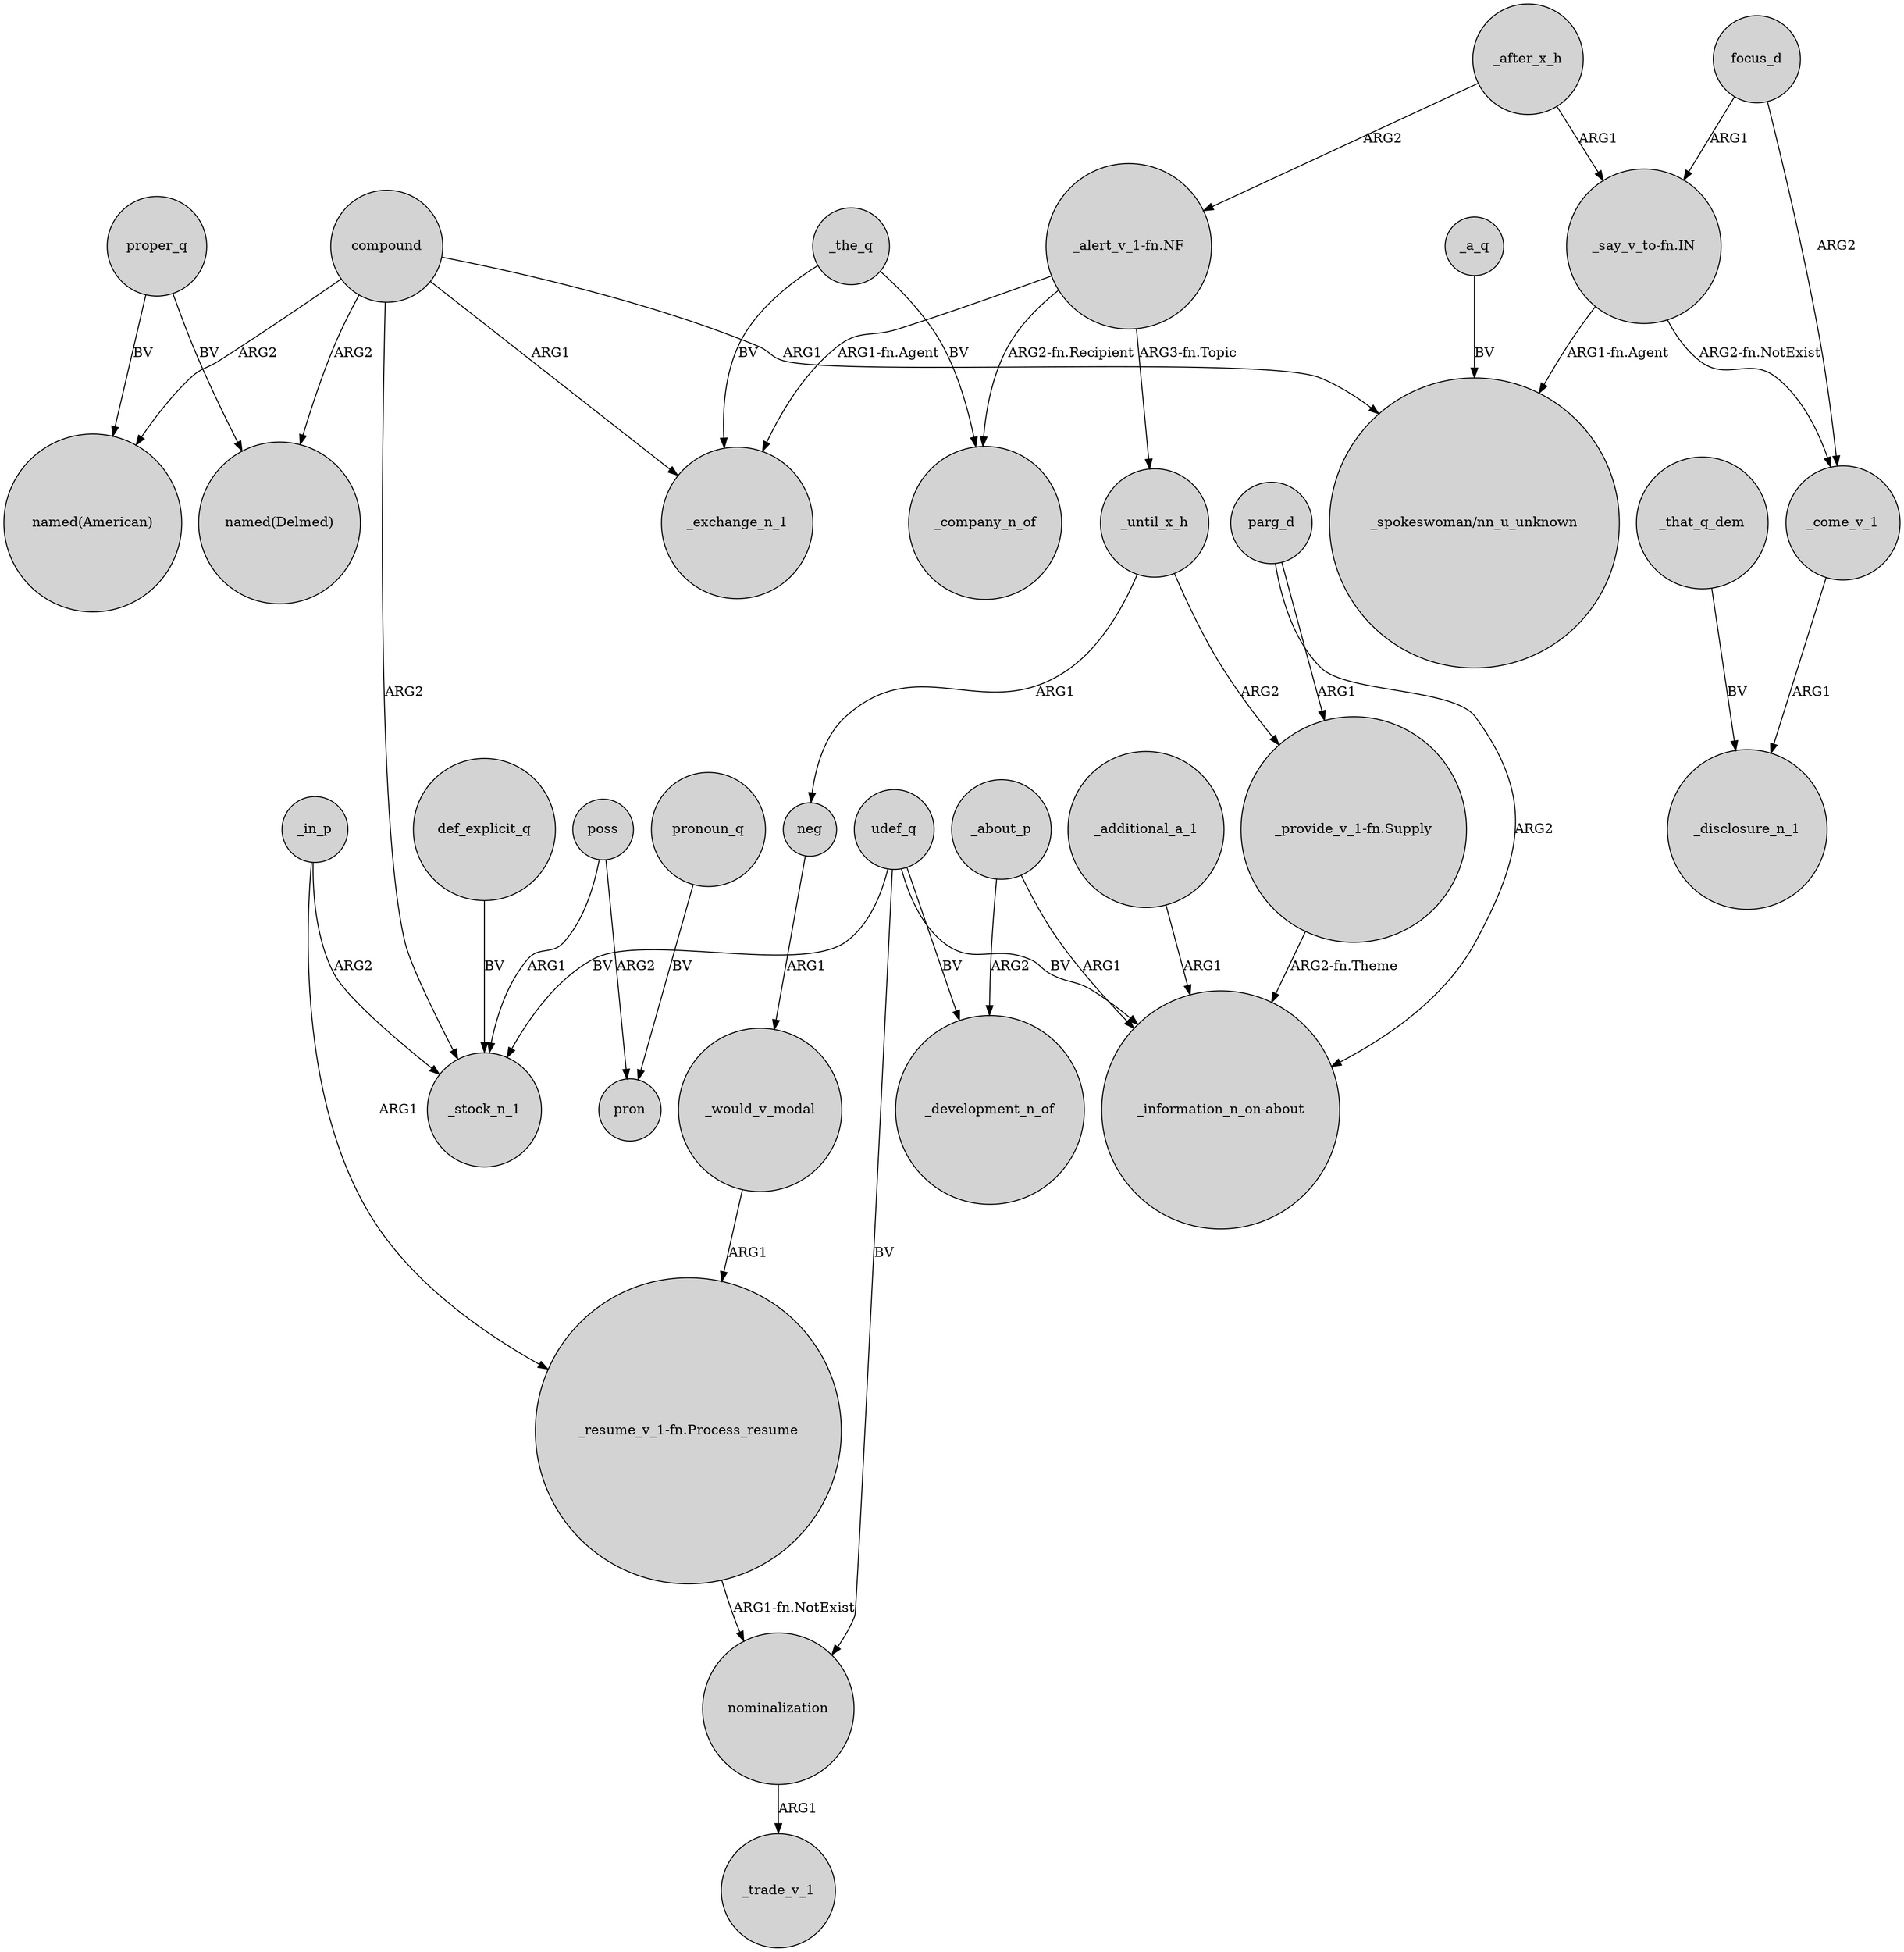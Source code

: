 digraph {
	node [shape=circle style=filled]
	neg -> _would_v_modal [label=ARG1]
	_in_p -> _stock_n_1 [label=ARG2]
	poss -> pron [label=ARG2]
	focus_d -> _come_v_1 [label=ARG2]
	proper_q -> "named(American)" [label=BV]
	"_alert_v_1-fn.NF" -> _exchange_n_1 [label="ARG1-fn.Agent"]
	"_resume_v_1-fn.Process_resume" -> nominalization [label="ARG1-fn.NotExist"]
	_after_x_h -> "_say_v_to-fn.IN" [label=ARG1]
	_after_x_h -> "_alert_v_1-fn.NF" [label=ARG2]
	_a_q -> "_spokeswoman/nn_u_unknown" [label=BV]
	poss -> _stock_n_1 [label=ARG1]
	_about_p -> _development_n_of [label=ARG2]
	_until_x_h -> neg [label=ARG1]
	"_alert_v_1-fn.NF" -> _until_x_h [label="ARG3-fn.Topic"]
	nominalization -> _trade_v_1 [label=ARG1]
	def_explicit_q -> _stock_n_1 [label=BV]
	_in_p -> "_resume_v_1-fn.Process_resume" [label=ARG1]
	compound -> "named(American)" [label=ARG2]
	_the_q -> _company_n_of [label=BV]
	udef_q -> "_information_n_on-about" [label=BV]
	proper_q -> "named(Delmed)" [label=BV]
	compound -> _stock_n_1 [label=ARG2]
	"_alert_v_1-fn.NF" -> _company_n_of [label="ARG2-fn.Recipient"]
	pronoun_q -> pron [label=BV]
	udef_q -> _stock_n_1 [label=BV]
	"_say_v_to-fn.IN" -> _come_v_1 [label="ARG2-fn.NotExist"]
	_additional_a_1 -> "_information_n_on-about" [label=ARG1]
	compound -> _exchange_n_1 [label=ARG1]
	"_provide_v_1-fn.Supply" -> "_information_n_on-about" [label="ARG2-fn.Theme"]
	_that_q_dem -> _disclosure_n_1 [label=BV]
	"_say_v_to-fn.IN" -> "_spokeswoman/nn_u_unknown" [label="ARG1-fn.Agent"]
	compound -> "_spokeswoman/nn_u_unknown" [label=ARG1]
	udef_q -> nominalization [label=BV]
	_would_v_modal -> "_resume_v_1-fn.Process_resume" [label=ARG1]
	udef_q -> _development_n_of [label=BV]
	_about_p -> "_information_n_on-about" [label=ARG1]
	parg_d -> "_provide_v_1-fn.Supply" [label=ARG1]
	compound -> "named(Delmed)" [label=ARG2]
	_come_v_1 -> _disclosure_n_1 [label=ARG1]
	_until_x_h -> "_provide_v_1-fn.Supply" [label=ARG2]
	parg_d -> "_information_n_on-about" [label=ARG2]
	_the_q -> _exchange_n_1 [label=BV]
	focus_d -> "_say_v_to-fn.IN" [label=ARG1]
}
